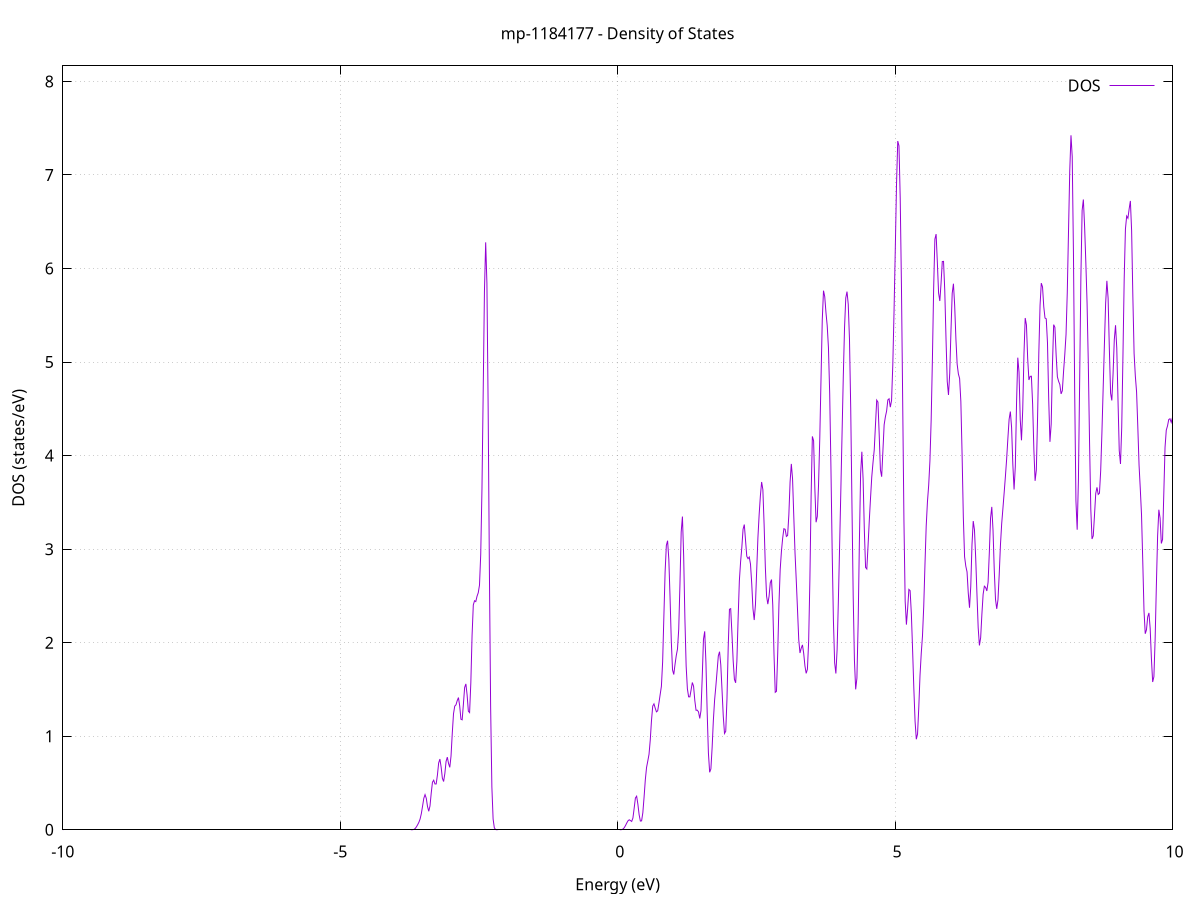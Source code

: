 set title 'mp-1184177 - Density of States'
set xlabel 'Energy (eV)'
set ylabel 'DOS (states/eV)'
set grid
set xrange [-10:10]
set yrange [0:8.166]
set xzeroaxis lt -1
set terminal png size 800,600
set output 'mp-1184177_dos_gnuplot.png'
plot '-' using 1:2 with lines title 'DOS'
-22.383500 0.000000
-22.361200 0.000000
-22.338900 0.000000
-22.316500 0.000000
-22.294200 0.000000
-22.271900 0.000000
-22.249600 0.000000
-22.227300 0.000000
-22.205000 0.000000
-22.182700 0.000000
-22.160400 0.000000
-22.138100 0.000000
-22.115800 0.000000
-22.093500 0.000000
-22.071200 0.000000
-22.048900 0.000000
-22.026600 0.000000
-22.004300 0.000000
-21.982000 0.000000
-21.959700 0.000000
-21.937400 0.000000
-21.915100 0.000000
-21.892800 0.000000
-21.870500 0.000000
-21.848200 0.000000
-21.825900 0.000000
-21.803600 0.000000
-21.781300 0.000000
-21.759000 0.000000
-21.736700 0.000000
-21.714400 0.000000
-21.692100 0.000000
-21.669800 0.000000
-21.647500 0.000000
-21.625200 0.000000
-21.602900 0.000000
-21.580600 0.000000
-21.558300 0.000000
-21.536000 0.000000
-21.513700 0.000000
-21.491400 0.000000
-21.469100 0.000000
-21.446800 0.000000
-21.424500 0.000000
-21.402200 0.000000
-21.379900 0.000000
-21.357600 0.000000
-21.335300 0.000000
-21.313000 0.000000
-21.290700 0.000000
-21.268300 0.000000
-21.246000 0.000000
-21.223700 0.000000
-21.201400 0.000000
-21.179100 0.000000
-21.156800 0.000000
-21.134500 0.000000
-21.112200 0.000000
-21.089900 0.000000
-21.067600 0.000000
-21.045300 0.000000
-21.023000 0.000000
-21.000700 0.000000
-20.978400 0.000000
-20.956100 0.000000
-20.933800 0.000000
-20.911500 0.000000
-20.889200 0.000000
-20.866900 0.000000
-20.844600 0.000000
-20.822300 0.000000
-20.800000 0.000000
-20.777700 0.000000
-20.755400 0.000000
-20.733100 0.000000
-20.710800 0.000000
-20.688500 0.000000
-20.666200 0.000000
-20.643900 0.000000
-20.621600 0.000000
-20.599300 0.000000
-20.577000 0.000000
-20.554700 0.000000
-20.532400 0.000000
-20.510100 0.000000
-20.487800 0.000100
-20.465500 0.001700
-20.443200 0.014000
-20.420900 0.079700
-20.398600 0.325300
-20.376300 0.971700
-20.354000 2.216900
-20.331700 4.122400
-20.309400 6.726500
-20.287100 10.071700
-20.264800 13.813900
-20.242400 17.086800
-20.220100 19.374200
-20.197800 21.514300
-20.175500 24.832500
-20.153200 28.879000
-20.130900 31.459500
-20.108600 31.246200
-20.086300 28.838000
-20.064000 25.612300
-20.041700 22.999200
-20.019400 22.138400
-19.997100 23.204100
-19.974800 25.480800
-19.952500 28.004500
-19.930200 29.801000
-19.907900 30.438900
-19.885600 30.576100
-19.863300 30.859300
-19.841000 30.660100
-19.818700 29.170700
-19.796400 27.025200
-19.774100 25.680900
-19.751800 25.906000
-19.729500 27.445600
-19.707200 29.236500
-19.684900 29.510500
-19.662600 26.687700
-19.640300 20.757700
-19.618000 13.442600
-19.595700 6.998400
-19.573400 2.819100
-19.551100 0.848500
-19.528800 0.185800
-19.506500 0.029000
-19.484200 0.003200
-19.461900 0.000200
-19.439600 0.000000
-19.417300 0.000000
-19.395000 0.000000
-19.372700 0.000000
-19.350400 0.000000
-19.328100 0.000000
-19.305800 0.000000
-19.283500 0.000000
-19.261200 0.000000
-19.238900 0.000000
-19.216500 0.000000
-19.194200 0.000000
-19.171900 0.000000
-19.149600 0.000000
-19.127300 0.000000
-19.105000 0.000000
-19.082700 0.000000
-19.060400 0.000000
-19.038100 0.000000
-19.015800 0.000000
-18.993500 0.000000
-18.971200 0.000000
-18.948900 0.000000
-18.926600 0.000000
-18.904300 0.000000
-18.882000 0.000000
-18.859700 0.000000
-18.837400 0.000000
-18.815100 0.000000
-18.792800 0.000000
-18.770500 0.000000
-18.748200 0.000000
-18.725900 0.000000
-18.703600 0.000000
-18.681300 0.000000
-18.659000 0.000000
-18.636700 0.000000
-18.614400 0.000000
-18.592100 0.000000
-18.569800 0.000000
-18.547500 0.000000
-18.525200 0.000000
-18.502900 0.000000
-18.480600 0.000000
-18.458300 0.000000
-18.436000 0.000000
-18.413700 0.000000
-18.391400 0.000000
-18.369100 0.000000
-18.346800 0.000000
-18.324500 0.000000
-18.302200 0.000000
-18.279900 0.000000
-18.257600 0.000000
-18.235300 0.000000
-18.213000 0.000000
-18.190600 0.000000
-18.168300 0.000000
-18.146000 0.000000
-18.123700 0.000000
-18.101400 0.000000
-18.079100 0.000000
-18.056800 0.000000
-18.034500 0.000000
-18.012200 0.000000
-17.989900 0.000000
-17.967600 0.000000
-17.945300 0.000000
-17.923000 0.000000
-17.900700 0.000000
-17.878400 0.000000
-17.856100 0.000000
-17.833800 0.000000
-17.811500 0.000000
-17.789200 0.000000
-17.766900 0.000000
-17.744600 0.000000
-17.722300 0.000000
-17.700000 0.000000
-17.677700 0.000000
-17.655400 0.000000
-17.633100 0.000000
-17.610800 0.000000
-17.588500 0.000000
-17.566200 0.000000
-17.543900 0.000000
-17.521600 0.000000
-17.499300 0.000000
-17.477000 0.000000
-17.454700 0.000000
-17.432400 0.000000
-17.410100 0.000000
-17.387800 0.000000
-17.365500 0.000000
-17.343200 0.000000
-17.320900 0.000000
-17.298600 0.000000
-17.276300 0.000000
-17.254000 0.000000
-17.231700 0.000000
-17.209400 0.000000
-17.187100 0.000000
-17.164700 0.000000
-17.142400 0.000000
-17.120100 0.000000
-17.097800 0.000000
-17.075500 0.000000
-17.053200 0.000000
-17.030900 0.000000
-17.008600 0.000000
-16.986300 0.000000
-16.964000 0.000000
-16.941700 0.000000
-16.919400 0.000000
-16.897100 0.000000
-16.874800 0.000000
-16.852500 0.000000
-16.830200 0.000000
-16.807900 0.000000
-16.785600 0.000000
-16.763300 0.000000
-16.741000 0.000000
-16.718700 0.000000
-16.696400 0.000000
-16.674100 0.000000
-16.651800 0.000000
-16.629500 0.000000
-16.607200 0.000000
-16.584900 0.000000
-16.562600 0.000000
-16.540300 0.000000
-16.518000 0.000000
-16.495700 0.000000
-16.473400 0.000000
-16.451100 0.000000
-16.428800 0.000000
-16.406500 0.000600
-16.384200 0.009800
-16.361900 0.114600
-16.339600 0.914200
-16.317300 4.995300
-16.295000 18.738400
-16.272700 48.408800
-16.250400 86.446000
-16.228100 107.161900
-16.205800 92.643300
-16.183500 56.109900
-16.161200 23.898800
-16.138900 7.175200
-16.116500 1.518800
-16.094200 0.226200
-16.071900 0.023600
-16.049600 0.001700
-16.027300 0.000100
-16.005000 0.000000
-15.982700 0.000000
-15.960400 0.000000
-15.938100 0.000000
-15.915800 0.000000
-15.893500 0.000000
-15.871200 0.000000
-15.848900 0.000000
-15.826600 0.000000
-15.804300 0.000000
-15.782000 0.000000
-15.759700 0.000000
-15.737400 0.000000
-15.715100 0.000000
-15.692800 0.000000
-15.670500 0.000000
-15.648200 0.000000
-15.625900 0.000000
-15.603600 0.000000
-15.581300 0.000000
-15.559000 0.000000
-15.536700 0.000000
-15.514400 0.000000
-15.492100 0.000000
-15.469800 0.000000
-15.447500 0.000000
-15.425200 0.000000
-15.402900 0.000000
-15.380600 0.000000
-15.358300 0.000000
-15.336000 0.000000
-15.313700 0.000000
-15.291400 0.000000
-15.269100 0.000000
-15.246800 0.000000
-15.224500 0.000000
-15.202200 0.000000
-15.179900 0.000000
-15.157600 0.000000
-15.135300 0.000000
-15.113000 0.000000
-15.090600 0.000000
-15.068300 0.000000
-15.046000 0.000000
-15.023700 0.000000
-15.001400 0.000000
-14.979100 0.000000
-14.956800 0.000000
-14.934500 0.000000
-14.912200 0.000000
-14.889900 0.000000
-14.867600 0.000000
-14.845300 0.000000
-14.823000 0.000000
-14.800700 0.000000
-14.778400 0.000000
-14.756100 0.000000
-14.733800 0.000000
-14.711500 0.000000
-14.689200 0.000000
-14.666900 0.000000
-14.644600 0.000000
-14.622300 0.000000
-14.600000 0.000000
-14.577700 0.000000
-14.555400 0.000000
-14.533100 0.000000
-14.510800 0.000000
-14.488500 0.000000
-14.466200 0.000000
-14.443900 0.000000
-14.421600 0.000000
-14.399300 0.000000
-14.377000 0.000000
-14.354700 0.000000
-14.332400 0.000000
-14.310100 0.000000
-14.287800 0.000000
-14.265500 0.000000
-14.243200 0.000000
-14.220900 0.000000
-14.198600 0.000000
-14.176300 0.000000
-14.154000 0.000000
-14.131700 0.000000
-14.109400 0.000000
-14.087100 0.000000
-14.064700 0.000000
-14.042400 0.000000
-14.020100 0.000000
-13.997800 0.000000
-13.975500 0.000000
-13.953200 0.000000
-13.930900 0.000000
-13.908600 0.000000
-13.886300 0.000000
-13.864000 0.000000
-13.841700 0.000000
-13.819400 0.000000
-13.797100 0.000000
-13.774800 0.000000
-13.752500 0.000000
-13.730200 0.000000
-13.707900 0.000000
-13.685600 0.000000
-13.663300 0.000000
-13.641000 0.000000
-13.618700 0.000000
-13.596400 0.000000
-13.574100 0.000000
-13.551800 0.000000
-13.529500 0.000000
-13.507200 0.000000
-13.484900 0.000000
-13.462600 0.000000
-13.440300 0.000000
-13.418000 0.000000
-13.395700 0.000000
-13.373400 0.000000
-13.351100 0.000000
-13.328800 0.000000
-13.306500 0.000000
-13.284200 0.000000
-13.261900 0.000000
-13.239600 0.000000
-13.217300 0.000000
-13.195000 0.000000
-13.172700 0.000000
-13.150400 0.000000
-13.128100 0.000000
-13.105800 0.000000
-13.083500 0.000000
-13.061200 0.000000
-13.038800 0.000000
-13.016500 0.000000
-12.994200 0.000000
-12.971900 0.000000
-12.949600 0.000000
-12.927300 0.000000
-12.905000 0.000000
-12.882700 0.000000
-12.860400 0.000000
-12.838100 0.000000
-12.815800 0.000000
-12.793500 0.000000
-12.771200 0.000000
-12.748900 0.000000
-12.726600 0.000000
-12.704300 0.000000
-12.682000 0.000000
-12.659700 0.000000
-12.637400 0.000000
-12.615100 0.000000
-12.592800 0.000000
-12.570500 0.000000
-12.548200 0.000000
-12.525900 0.000000
-12.503600 0.000000
-12.481300 0.000000
-12.459000 0.000000
-12.436700 0.000000
-12.414400 0.000000
-12.392100 0.000000
-12.369800 0.000000
-12.347500 0.000000
-12.325200 0.000000
-12.302900 0.000000
-12.280600 0.000000
-12.258300 0.000000
-12.236000 0.000000
-12.213700 0.000000
-12.191400 0.000000
-12.169100 0.000000
-12.146800 0.000000
-12.124500 0.000000
-12.102200 0.000000
-12.079900 0.000000
-12.057600 0.000000
-12.035300 0.000000
-12.012900 0.000000
-11.990600 0.000000
-11.968300 0.000000
-11.946000 0.000000
-11.923700 0.000000
-11.901400 0.000000
-11.879100 0.000000
-11.856800 0.000000
-11.834500 0.000000
-11.812200 0.000000
-11.789900 0.000000
-11.767600 0.000000
-11.745300 0.000000
-11.723000 0.000000
-11.700700 0.000000
-11.678400 0.000000
-11.656100 0.000000
-11.633800 0.000000
-11.611500 0.000000
-11.589200 0.000000
-11.566900 0.000000
-11.544600 0.000000
-11.522300 0.000000
-11.500000 0.000000
-11.477700 0.000000
-11.455400 0.000000
-11.433100 0.000000
-11.410800 0.000000
-11.388500 0.000000
-11.366200 0.000000
-11.343900 0.000000
-11.321600 0.000000
-11.299300 0.000000
-11.277000 0.000000
-11.254700 0.000000
-11.232400 0.000000
-11.210100 0.000000
-11.187800 0.000000
-11.165500 0.000000
-11.143200 0.000000
-11.120900 0.000000
-11.098600 0.000000
-11.076300 0.000000
-11.054000 0.000000
-11.031700 0.000000
-11.009400 0.000000
-10.987100 0.000000
-10.964700 0.000000
-10.942400 0.000000
-10.920100 0.000000
-10.897800 0.000000
-10.875500 0.000000
-10.853200 0.000000
-10.830900 0.000000
-10.808600 0.000000
-10.786300 0.000000
-10.764000 0.000000
-10.741700 0.000000
-10.719400 0.000000
-10.697100 0.000000
-10.674800 0.000000
-10.652500 0.000000
-10.630200 0.000000
-10.607900 0.000000
-10.585600 0.000000
-10.563300 0.000000
-10.541000 0.000000
-10.518700 0.000000
-10.496400 0.000000
-10.474100 0.000000
-10.451800 0.000000
-10.429500 0.000000
-10.407200 0.000000
-10.384900 0.000000
-10.362600 0.000000
-10.340300 0.000000
-10.318000 0.000000
-10.295700 0.000000
-10.273400 0.000000
-10.251100 0.000000
-10.228800 0.000000
-10.206500 0.000000
-10.184200 0.000000
-10.161900 0.000000
-10.139600 0.000000
-10.117300 0.000000
-10.095000 0.000000
-10.072700 0.000000
-10.050400 0.000000
-10.028100 0.000000
-10.005800 0.000000
-9.983500 0.000000
-9.961200 0.000000
-9.938800 0.000000
-9.916500 0.000000
-9.894200 0.000000
-9.871900 0.000000
-9.849600 0.000000
-9.827300 0.000000
-9.805000 0.000000
-9.782700 0.000000
-9.760400 0.000000
-9.738100 0.000000
-9.715800 0.000000
-9.693500 0.000000
-9.671200 0.000000
-9.648900 0.000000
-9.626600 0.000000
-9.604300 0.000000
-9.582000 0.000000
-9.559700 0.000000
-9.537400 0.000000
-9.515100 0.000000
-9.492800 0.000000
-9.470500 0.000000
-9.448200 0.000000
-9.425900 0.000000
-9.403600 0.000000
-9.381300 0.000000
-9.359000 0.000000
-9.336700 0.000000
-9.314400 0.000000
-9.292100 0.000000
-9.269800 0.000000
-9.247500 0.000000
-9.225200 0.000000
-9.202900 0.000000
-9.180600 0.000000
-9.158300 0.000000
-9.136000 0.000000
-9.113700 0.000000
-9.091400 0.000000
-9.069100 0.000000
-9.046800 0.000000
-9.024500 0.000000
-9.002200 0.000000
-8.979900 0.000000
-8.957600 0.000000
-8.935300 0.000000
-8.912900 0.000000
-8.890600 0.000000
-8.868300 0.000000
-8.846000 0.000000
-8.823700 0.000000
-8.801400 0.000000
-8.779100 0.000000
-8.756800 0.000000
-8.734500 0.000000
-8.712200 0.000000
-8.689900 0.000000
-8.667600 0.000000
-8.645300 0.000000
-8.623000 0.000000
-8.600700 0.000000
-8.578400 0.000000
-8.556100 0.000000
-8.533800 0.000000
-8.511500 0.000000
-8.489200 0.000000
-8.466900 0.000000
-8.444600 0.000000
-8.422300 0.000000
-8.400000 0.000000
-8.377700 0.000000
-8.355400 0.000000
-8.333100 0.000000
-8.310800 0.000000
-8.288500 0.000000
-8.266200 0.000000
-8.243900 0.000000
-8.221600 0.000000
-8.199300 0.000000
-8.177000 0.000000
-8.154700 0.000000
-8.132400 0.000000
-8.110100 0.000000
-8.087800 0.000000
-8.065500 0.000000
-8.043200 0.000000
-8.020900 0.000000
-7.998600 0.000000
-7.976300 0.000000
-7.954000 0.000000
-7.931700 0.000000
-7.909400 0.000000
-7.887000 0.000000
-7.864700 0.000000
-7.842400 0.000000
-7.820100 0.000000
-7.797800 0.000000
-7.775500 0.000000
-7.753200 0.000000
-7.730900 0.000000
-7.708600 0.000000
-7.686300 0.000000
-7.664000 0.000000
-7.641700 0.000000
-7.619400 0.000000
-7.597100 0.000000
-7.574800 0.000000
-7.552500 0.000000
-7.530200 0.000000
-7.507900 0.000000
-7.485600 0.000000
-7.463300 0.000000
-7.441000 0.000000
-7.418700 0.000000
-7.396400 0.000000
-7.374100 0.000000
-7.351800 0.000000
-7.329500 0.000000
-7.307200 0.000000
-7.284900 0.000000
-7.262600 0.000000
-7.240300 0.000000
-7.218000 0.000000
-7.195700 0.000000
-7.173400 0.000000
-7.151100 0.000000
-7.128800 0.000000
-7.106500 0.000000
-7.084200 0.000000
-7.061900 0.000000
-7.039600 0.000000
-7.017300 0.000000
-6.995000 0.000000
-6.972700 0.000000
-6.950400 0.000000
-6.928100 0.000000
-6.905800 0.000000
-6.883500 0.000000
-6.861200 0.000000
-6.838800 0.000000
-6.816500 0.000000
-6.794200 0.000000
-6.771900 0.000000
-6.749600 0.000000
-6.727300 0.000000
-6.705000 0.000000
-6.682700 0.000000
-6.660400 0.000000
-6.638100 0.000000
-6.615800 0.000000
-6.593500 0.000000
-6.571200 0.000000
-6.548900 0.000000
-6.526600 0.000000
-6.504300 0.000000
-6.482000 0.000000
-6.459700 0.000000
-6.437400 0.000000
-6.415100 0.000000
-6.392800 0.000000
-6.370500 0.000000
-6.348200 0.000000
-6.325900 0.000000
-6.303600 0.000000
-6.281300 0.000000
-6.259000 0.000000
-6.236700 0.000000
-6.214400 0.000000
-6.192100 0.000000
-6.169800 0.000000
-6.147500 0.000000
-6.125200 0.000000
-6.102900 0.000000
-6.080600 0.000000
-6.058300 0.000000
-6.036000 0.000000
-6.013700 0.000000
-5.991400 0.000000
-5.969100 0.000000
-5.946800 0.000000
-5.924500 0.000000
-5.902200 0.000000
-5.879900 0.000000
-5.857600 0.000000
-5.835300 0.000000
-5.812900 0.000000
-5.790600 0.000000
-5.768300 0.000000
-5.746000 0.000000
-5.723700 0.000000
-5.701400 0.000000
-5.679100 0.000000
-5.656800 0.000000
-5.634500 0.000000
-5.612200 0.000000
-5.589900 0.000000
-5.567600 0.000000
-5.545300 0.000000
-5.523000 0.000000
-5.500700 0.000000
-5.478400 0.000000
-5.456100 0.000000
-5.433800 0.000000
-5.411500 0.000000
-5.389200 0.000000
-5.366900 0.000000
-5.344600 0.000000
-5.322300 0.000000
-5.300000 0.000000
-5.277700 0.000000
-5.255400 0.000000
-5.233100 0.000000
-5.210800 0.000000
-5.188500 0.000000
-5.166200 0.000000
-5.143900 0.000000
-5.121600 0.000000
-5.099300 0.000000
-5.077000 0.000000
-5.054700 0.000000
-5.032400 0.000000
-5.010100 0.000000
-4.987800 0.000000
-4.965500 0.000000
-4.943200 0.000000
-4.920900 0.000000
-4.898600 0.000000
-4.876300 0.000000
-4.854000 0.000000
-4.831700 0.000000
-4.809400 0.000000
-4.787000 0.000000
-4.764700 0.000000
-4.742400 0.000000
-4.720100 0.000000
-4.697800 0.000000
-4.675500 0.000000
-4.653200 0.000000
-4.630900 0.000000
-4.608600 0.000000
-4.586300 0.000000
-4.564000 0.000000
-4.541700 0.000000
-4.519400 0.000000
-4.497100 0.000000
-4.474800 0.000000
-4.452500 0.000000
-4.430200 0.000000
-4.407900 0.000000
-4.385600 0.000000
-4.363300 0.000000
-4.341000 0.000000
-4.318700 0.000000
-4.296400 0.000000
-4.274100 0.000000
-4.251800 0.000000
-4.229500 0.000000
-4.207200 0.000000
-4.184900 0.000000
-4.162600 0.000000
-4.140300 0.000000
-4.118000 0.000000
-4.095700 0.000000
-4.073400 0.000000
-4.051100 0.000000
-4.028800 0.000000
-4.006500 0.000000
-3.984200 0.000000
-3.961900 0.000000
-3.939600 0.000000
-3.917300 0.000000
-3.895000 0.000000
-3.872700 0.000000
-3.850400 0.000000
-3.828100 0.000000
-3.805800 0.000000
-3.783500 0.000000
-3.761100 0.000000
-3.738800 0.000000
-3.716500 0.000100
-3.694200 0.000800
-3.671900 0.004000
-3.649600 0.013100
-3.627300 0.030600
-3.605000 0.053500
-3.582700 0.079400
-3.560400 0.115200
-3.538100 0.172400
-3.515800 0.253000
-3.493500 0.336500
-3.471200 0.375800
-3.448900 0.336300
-3.426600 0.248000
-3.404300 0.198000
-3.382000 0.254500
-3.359700 0.392600
-3.337400 0.509200
-3.315100 0.530000
-3.292800 0.489700
-3.270500 0.489600
-3.248200 0.584700
-3.225900 0.714100
-3.203600 0.756000
-3.181300 0.670800
-3.159000 0.551300
-3.136700 0.515800
-3.114400 0.600400
-3.092100 0.730600
-3.069800 0.776400
-3.047500 0.708700
-3.025200 0.667200
-3.002900 0.787900
-2.980600 1.030800
-2.958300 1.239800
-2.936000 1.321900
-2.913700 1.335600
-2.891400 1.380400
-2.869100 1.413200
-2.846800 1.324600
-2.824500 1.181600
-2.802200 1.175300
-2.779900 1.342800
-2.757600 1.521300
-2.735200 1.559300
-2.712900 1.441100
-2.690600 1.267600
-2.668300 1.252700
-2.646000 1.571500
-2.623700 2.076700
-2.601400 2.403600
-2.579100 2.448100
-2.556800 2.439600
-2.534500 2.495800
-2.512200 2.534000
-2.489900 2.614800
-2.467600 2.945300
-2.445300 3.645800
-2.423000 4.685900
-2.400700 5.756300
-2.378400 6.279400
-2.356100 5.841400
-2.333800 4.508400
-2.311500 2.783000
-2.289200 1.316000
-2.266900 0.459200
-2.244600 0.115100
-2.222300 0.020400
-2.200000 0.002500
-2.177700 0.000200
-2.155400 0.000000
-2.133100 0.000000
-2.110800 0.000000
-2.088500 0.000000
-2.066200 0.000000
-2.043900 0.000000
-2.021600 0.000000
-1.999300 0.000000
-1.977000 0.000000
-1.954700 0.000000
-1.932400 0.000000
-1.910100 0.000000
-1.887800 0.000000
-1.865500 0.000000
-1.843200 0.000000
-1.820900 0.000000
-1.798600 0.000000
-1.776300 0.000000
-1.754000 0.000000
-1.731700 0.000000
-1.709400 0.000000
-1.687000 0.000000
-1.664700 0.000000
-1.642400 0.000000
-1.620100 0.000000
-1.597800 0.000000
-1.575500 0.000000
-1.553200 0.000000
-1.530900 0.000000
-1.508600 0.000000
-1.486300 0.000000
-1.464000 0.000000
-1.441700 0.000000
-1.419400 0.000000
-1.397100 0.000000
-1.374800 0.000000
-1.352500 0.000000
-1.330200 0.000000
-1.307900 0.000000
-1.285600 0.000000
-1.263300 0.000000
-1.241000 0.000000
-1.218700 0.000000
-1.196400 0.000000
-1.174100 0.000000
-1.151800 0.000000
-1.129500 0.000000
-1.107200 0.000000
-1.084900 0.000000
-1.062600 0.000000
-1.040300 0.000000
-1.018000 0.000000
-0.995700 0.000000
-0.973400 0.000000
-0.951100 0.000000
-0.928800 0.000000
-0.906500 0.000000
-0.884200 0.000000
-0.861900 0.000000
-0.839600 0.000000
-0.817300 0.000000
-0.795000 0.000000
-0.772700 0.000000
-0.750400 0.000000
-0.728100 0.000000
-0.705800 0.000000
-0.683500 0.000000
-0.661100 0.000000
-0.638800 0.000000
-0.616500 0.000000
-0.594200 0.000000
-0.571900 0.000000
-0.549600 0.000000
-0.527300 0.000000
-0.505000 0.000000
-0.482700 0.000000
-0.460400 0.000000
-0.438100 0.000000
-0.415800 0.000000
-0.393500 0.000000
-0.371200 0.000000
-0.348900 0.000000
-0.326600 0.000000
-0.304300 0.000000
-0.282000 0.000000
-0.259700 0.000000
-0.237400 0.000000
-0.215100 0.000000
-0.192800 0.000000
-0.170500 0.000000
-0.148200 0.000000
-0.125900 0.000000
-0.103600 0.000000
-0.081300 0.000000
-0.059000 0.000000
-0.036700 0.000000
-0.014400 0.000000
0.007900 0.000000
0.030200 0.000000
0.052500 0.000400
0.074800 0.002000
0.097100 0.008100
0.119400 0.022400
0.141700 0.045400
0.164000 0.072100
0.186300 0.095700
0.208600 0.106800
0.230900 0.098300
0.253200 0.089200
0.275500 0.126200
0.297800 0.230200
0.320100 0.340100
0.342400 0.358900
0.364800 0.273000
0.387100 0.161500
0.409400 0.093400
0.431700 0.095300
0.454000 0.182600
0.476300 0.347900
0.498600 0.532800
0.520900 0.665900
0.543200 0.734700
0.565500 0.806700
0.587800 0.958500
0.610100 1.170400
0.632400 1.322600
0.654700 1.346000
0.677000 1.300200
0.699300 1.260700
0.721600 1.271600
0.743900 1.354500
0.766200 1.445100
0.788500 1.533800
0.810800 1.794300
0.833100 2.278000
0.855400 2.756900
0.877700 3.039500
0.900000 3.090300
0.922300 2.892500
0.944600 2.482700
0.966900 2.018200
0.989200 1.708700
1.011500 1.659800
1.033800 1.766600
1.056100 1.860700
1.078400 1.931700
1.100700 2.142400
1.123000 2.624800
1.145300 3.183900
1.167600 3.348000
1.189900 2.926000
1.212200 2.256800
1.234500 1.751800
1.256800 1.507900
1.279100 1.421300
1.301400 1.420600
1.323700 1.494900
1.346000 1.574400
1.368300 1.534300
1.390700 1.382000
1.413000 1.277300
1.435300 1.278700
1.457600 1.260000
1.479900 1.190100
1.502200 1.273700
1.524500 1.632100
1.546800 2.035800
1.569100 2.121200
1.591400 1.785000
1.613700 1.254600
1.636000 0.819400
1.658300 0.614600
1.680600 0.650800
1.702900 0.879300
1.725200 1.171000
1.747500 1.387800
1.769800 1.532900
1.792100 1.695400
1.814400 1.858600
1.836700 1.903700
1.859000 1.762800
1.881300 1.492800
1.903600 1.215100
1.925900 1.029700
1.948200 1.053300
1.970500 1.400900
1.992800 1.957800
2.015100 2.357300
2.037400 2.363900
2.059700 2.100400
2.082000 1.808800
2.104300 1.608200
2.126600 1.570900
2.148900 1.802500
2.171200 2.256200
2.193500 2.660200
2.215800 2.863300
2.238100 3.018500
2.260400 3.212800
2.282700 3.262800
2.305000 3.093600
2.327300 2.923300
2.349600 2.898300
2.371900 2.915600
2.394200 2.840100
2.416600 2.630200
2.438900 2.364000
2.461200 2.242400
2.483500 2.406200
2.505800 2.768200
2.528100 3.121900
2.550400 3.369900
2.572700 3.571000
2.595000 3.717900
2.617300 3.635800
2.639600 3.265100
2.661900 2.808300
2.684200 2.498000
2.706500 2.412100
2.728800 2.495900
2.751100 2.641400
2.773400 2.674800
2.795700 2.401600
2.818000 1.878700
2.840300 1.469400
2.862600 1.480200
2.884900 1.886800
2.907200 2.409400
2.929500 2.781600
2.951800 2.976600
2.974100 3.117000
2.996400 3.218300
3.018700 3.212200
3.041000 3.135700
3.063300 3.146000
3.085600 3.368400
3.107900 3.717600
3.130200 3.910800
3.152500 3.751100
3.174800 3.345800
3.197100 2.956000
3.219400 2.664200
3.241700 2.351800
3.264000 2.030900
3.286300 1.889800
3.308600 1.941300
3.330900 1.976200
3.353200 1.885300
3.375500 1.751900
3.397800 1.672100
3.420100 1.715500
3.442400 2.012800
3.464800 2.678100
3.487100 3.571400
3.509400 4.205000
3.531700 4.158600
3.554000 3.648600
3.576300 3.287500
3.598600 3.349600
3.620900 3.693200
3.643200 4.189700
3.665500 4.824500
3.687800 5.449700
3.710100 5.762900
3.732400 5.699200
3.754700 5.527300
3.777000 5.387800
3.799300 5.153000
3.821600 4.666500
3.843900 3.884000
3.866200 2.986900
3.888500 2.245100
3.910800 1.786000
3.933100 1.670600
3.955400 1.927100
3.977700 2.436800
4.000000 3.022400
4.022300 3.618900
4.044600 4.236500
4.066900 4.847700
4.089200 5.368000
4.111500 5.685300
4.133800 5.752700
4.156100 5.616700
4.178400 5.243100
4.200700 4.503700
4.223000 3.476800
4.245300 2.493700
4.267600 1.810600
4.289900 1.501000
4.312200 1.621200
4.334500 2.208100
4.356800 3.077300
4.379100 3.807300
4.401400 4.041300
4.423700 3.749900
4.446000 3.205200
4.468300 2.804300
4.490700 2.788000
4.513000 3.036200
4.535300 3.304700
4.557600 3.544400
4.579900 3.772600
4.602200 3.924300
4.624500 4.061400
4.646800 4.327600
4.669100 4.592800
4.691400 4.571600
4.713700 4.228900
4.736000 3.847400
4.758300 3.774200
4.780600 4.047300
4.802900 4.329000
4.825200 4.414400
4.847500 4.475800
4.869800 4.595300
4.892100 4.607500
4.914400 4.517800
4.936700 4.589700
4.959000 4.970300
4.981300 5.539400
5.003600 6.196000
5.025900 6.894000
5.048200 7.362500
5.070500 7.310900
5.092800 6.752200
5.115100 5.807500
5.137400 4.570500
5.159700 3.308800
5.182000 2.444200
5.204300 2.193000
5.226600 2.364400
5.248900 2.569600
5.271200 2.556600
5.293500 2.308900
5.315800 1.924900
5.338100 1.511900
5.360400 1.160300
5.382700 0.967800
5.405000 1.023300
5.427300 1.308800
5.449600 1.651100
5.471900 1.886000
5.494200 2.073200
5.516600 2.387800
5.538900 2.835700
5.561200 3.247600
5.583500 3.506000
5.605800 3.682600
5.628100 3.942200
5.650400 4.378100
5.672700 5.022100
5.695000 5.778100
5.717300 6.313000
5.739600 6.367800
5.761900 6.065200
5.784200 5.737700
5.806500 5.652700
5.828800 5.842800
5.851100 6.074500
5.873400 6.076100
5.895700 5.763600
5.918000 5.250200
5.940300 4.792700
5.962600 4.648100
5.984900 4.876500
6.007200 5.328200
6.029500 5.734300
6.051800 5.837500
6.074100 5.605400
6.096400 5.247200
6.118700 4.977900
6.141000 4.873200
6.163300 4.823900
6.185600 4.577600
6.207900 4.011300
6.230200 3.342600
6.252500 2.919700
6.274800 2.818000
6.297100 2.756600
6.319400 2.529100
6.341700 2.373500
6.364000 2.599800
6.386300 3.048100
6.408600 3.300000
6.430900 3.206600
6.453200 2.903700
6.475500 2.523700
6.497800 2.161500
6.520100 1.970500
6.542500 2.053500
6.564800 2.305400
6.587100 2.517600
6.609400 2.603900
6.631700 2.591300
6.654000 2.552900
6.676300 2.645900
6.698600 2.961700
6.720900 3.331700
6.743200 3.451700
6.765500 3.199100
6.787800 2.774400
6.810100 2.462300
6.832400 2.361700
6.854700 2.459400
6.877000 2.728600
6.899300 3.045400
6.921600 3.273500
6.943900 3.435800
6.966200 3.603900
6.988500 3.776300
7.010800 3.963400
7.033100 4.182600
7.055400 4.388000
7.077700 4.470800
7.100000 4.300100
7.122300 3.907800
7.144600 3.637600
7.166900 3.881400
7.189200 4.557500
7.211500 5.046800
7.233800 4.892800
7.256100 4.383500
7.278400 4.163200
7.300700 4.490900
7.323000 5.083100
7.345300 5.470600
7.367600 5.397600
7.389900 5.037400
7.412200 4.808500
7.434500 4.846700
7.456800 4.848500
7.479100 4.551900
7.501400 4.066000
7.523700 3.730000
7.546000 3.844900
7.568300 4.406400
7.590700 5.095000
7.613000 5.606800
7.635300 5.843600
7.657600 5.802300
7.679900 5.591200
7.702200 5.470500
7.724500 5.462700
7.746800 5.207100
7.769100 4.598900
7.791400 4.146700
7.813700 4.337300
7.836000 4.960700
7.858300 5.399700
7.880600 5.371000
7.902900 5.074500
7.925200 4.842300
7.947500 4.793900
7.969800 4.759300
7.992100 4.659500
8.014400 4.693400
8.036700 4.898100
8.059000 5.082800
8.081300 5.295000
8.103600 5.743800
8.125900 6.398400
8.148200 7.042900
8.170500 7.423700
8.192800 7.196000
8.215100 6.154100
8.237400 4.667900
8.259700 3.516300
8.282000 3.207400
8.304300 3.733000
8.326600 4.789600
8.348900 5.909900
8.371200 6.620700
8.393500 6.737300
8.415800 6.451300
8.438100 6.062600
8.460400 5.628000
8.482700 4.986200
8.505000 4.146500
8.527300 3.429700
8.549600 3.108500
8.571900 3.142300
8.594200 3.363100
8.616600 3.595200
8.638900 3.660600
8.661200 3.584800
8.683500 3.597700
8.705800 3.837900
8.728100 4.249000
8.750400 4.716100
8.772700 5.187600
8.795000 5.628600
8.817300 5.868400
8.839600 5.682700
8.861900 5.143400
8.884200 4.666500
8.906500 4.589400
8.928800 4.872500
8.951100 5.239200
8.973400 5.393600
8.995700 5.149000
9.018000 4.586800
9.040300 4.053400
9.062600 3.910400
9.084900 4.300500
9.107200 5.075500
9.129500 5.891900
9.151800 6.421700
9.174100 6.560700
9.196400 6.537000
9.218700 6.636400
9.241000 6.722300
9.263300 6.403300
9.285600 5.697600
9.307900 5.092000
9.330200 4.850800
9.352500 4.681600
9.374800 4.307600
9.397100 3.899700
9.419400 3.646100
9.441700 3.367100
9.464000 2.871600
9.486300 2.346800
9.508600 2.095700
9.530900 2.136900
9.553200 2.275500
9.575500 2.318100
9.597800 2.150900
9.620100 1.828300
9.642500 1.579800
9.664800 1.636000
9.687100 2.038100
9.709400 2.614800
9.731700 3.140200
9.754000 3.421300
9.776300 3.330800
9.798600 3.060800
9.820900 3.103200
9.843200 3.592900
9.865500 4.087400
9.887800 4.271900
9.910100 4.317000
9.932400 4.385600
9.954700 4.393900
9.977000 4.355000
9.999300 4.405600
10.021600 4.517600
10.043900 4.606300
10.066200 4.748400
10.088500 4.996800
10.110800 5.152800
10.133100 4.931600
10.155400 4.322800
10.177700 3.676400
10.200000 3.377200
10.222300 3.517900
10.244600 3.935700
10.266900 4.356300
10.289200 4.487900
10.311500 4.269100
10.333800 3.950700
10.356100 3.707600
10.378400 3.420900
10.400700 3.043000
10.423000 2.827500
10.445300 3.030500
10.467600 3.586300
10.489900 4.099700
10.512200 4.195600
10.534500 3.917200
10.556800 3.574500
10.579100 3.373600
10.601400 3.514900
10.623700 4.193500
10.646000 5.097300
10.668400 5.467900
10.690700 5.016200
10.713000 4.259600
10.735300 3.815300
10.757600 3.828700
10.779900 4.112000
10.802200 4.543100
10.824500 5.175100
10.846800 5.952000
10.869100 6.534400
10.891400 6.530600
10.913700 5.822200
10.936000 4.698700
10.958300 3.672700
10.980600 3.077200
11.002900 2.829600
11.025200 2.645800
11.047500 2.401500
11.069800 2.123100
11.092100 1.800700
11.114400 1.489600
11.136700 1.406400
11.159000 1.649100
11.181300 2.013300
11.203600 2.242800
11.225900 2.303500
11.248200 2.307300
11.270500 2.283300
11.292800 2.199900
11.315100 2.124600
11.337400 2.179100
11.359700 2.374500
11.382000 2.566100
11.404300 2.597700
11.426600 2.451600
11.448900 2.242600
11.471200 2.216200
11.493500 2.669800
11.515800 3.575600
11.538100 4.395900
11.560400 4.537800
11.582700 3.878000
11.605000 2.802100
11.627300 1.896700
11.649600 1.556700
11.671900 1.784800
11.694300 2.276400
11.716600 2.639600
11.738900 2.718600
11.761200 2.740900
11.783500 2.957000
11.805800 3.276600
11.828100 3.383600
11.850400 3.056800
11.872700 2.402800
11.895000 1.806200
11.917300 1.590800
11.939600 1.787200
11.961900 2.189200
11.984200 2.575100
12.006500 2.886900
12.028800 3.148300
12.051100 3.263300
12.073400 3.138400
12.095700 2.961100
12.118000 2.968100
12.140300 3.058000
12.162600 3.014300
12.184900 2.824400
12.207200 2.572300
12.229500 2.334100
12.251800 2.209200
12.274100 2.259800
12.296400 2.422300
12.318700 2.545300
12.341000 2.546500
12.363300 2.473900
12.385600 2.422800
12.407900 2.474200
12.430200 2.583700
12.452500 2.569200
12.474800 2.441500
12.497100 2.534200
12.519400 3.052500
12.541700 3.689300
12.564000 3.934100
12.586300 3.682000
12.608600 3.271400
12.630900 3.023300
12.653200 2.980500
12.675500 2.982200
12.697800 2.878600
12.720100 2.678600
12.742500 2.523100
12.764800 2.568700
12.787100 2.807400
12.809400 2.984800
12.831700 2.877900
12.854000 2.646300
12.876300 2.657700
12.898600 2.948300
12.920900 3.143600
12.943200 2.998900
12.965500 2.711100
12.987800 2.565800
13.010100 2.549100
13.032400 2.469100
13.054700 2.284500
13.077000 2.114300
13.099300 2.039400
13.121600 2.089300
13.143900 2.310500
13.166200 2.738500
13.188500 3.347900
13.210800 3.981600
13.233100 4.394600
13.255400 4.489000
13.277700 4.420900
13.300000 4.417900
13.322300 4.564400
13.344600 4.710800
13.366900 4.556900
13.389200 4.006900
13.411500 3.392100
13.433800 3.118600
13.456100 3.289100
13.478400 3.735900
13.500700 4.078000
13.523000 3.926300
13.545300 3.382700
13.567600 3.003900
13.589900 3.083300
13.612200 3.364200
13.634500 3.535200
13.656800 3.605900
13.679100 3.666700
13.701400 3.662000
13.723700 3.578100
13.746000 3.528700
13.768400 3.601700
13.790700 3.750700
13.813000 3.756200
13.835300 3.406700
13.857600 2.810800
13.879900 2.388200
13.902200 2.514600
13.924500 3.174600
13.946800 3.923300
13.969100 4.258800
13.991400 4.116200
14.013700 3.851900
14.036000 3.684700
14.058300 3.468100
14.080600 3.093800
14.102900 2.770600
14.125200 2.786500
14.147500 3.206600
14.169800 3.856200
14.192100 4.463300
14.214400 4.743100
14.236700 4.478900
14.259000 3.695400
14.281300 2.738000
14.303600 2.088300
14.325900 2.037700
14.348200 2.443800
14.370500 2.892100
14.392800 3.170900
14.415100 3.336200
14.437400 3.430100
14.459700 3.516000
14.482000 3.675800
14.504300 3.743700
14.526600 3.517800
14.548900 3.177900
14.571200 2.999400
14.593500 2.969900
14.615800 2.984000
14.638100 3.048600
14.660400 3.187600
14.682700 3.297900
14.705000 3.223800
14.727300 3.019100
14.749600 2.896700
14.771900 2.883200
14.794300 2.785500
14.816600 2.460400
14.838900 2.011900
14.861200 1.752900
14.883500 1.918000
14.905800 2.377700
14.928100 2.726100
14.950400 2.747400
14.972700 2.653300
14.995000 2.721100
15.017300 2.953800
15.039600 3.223600
15.061900 3.385300
15.084200 3.223200
15.106500 2.694300
15.128800 2.176800
15.151100 2.174400
15.173400 2.771400
15.195700 3.507300
15.218000 3.819800
15.240300 3.550100
15.262600 3.001700
15.284900 2.600500
15.307200 2.569600
15.329500 2.882800
15.351800 3.372800
15.374100 3.830700
15.396400 4.102400
15.418700 4.180300
15.441000 4.192400
15.463300 4.185600
15.485600 4.012400
15.507900 3.637000
15.530200 3.366600
15.552500 3.496600
15.574800 3.906500
15.597100 4.272900
15.619400 4.457100
15.641700 4.476500
15.664000 4.324000
15.686300 3.994700
15.708600 3.610700
15.730900 3.325200
15.753200 3.108900
15.775500 2.866800
15.797800 2.687200
15.820200 2.773400
15.842500 3.218800
15.864800 3.932900
15.887100 4.754200
15.909400 5.495600
15.931700 5.840400
15.954000 5.544300
15.976300 4.801400
15.998600 4.044300
16.020900 3.492500
16.043200 3.142700
16.065500 2.958500
16.087800 2.940100
16.110100 3.122400
16.132400 3.477000
16.154700 3.839300
16.177000 4.088000
16.199300 4.274900
16.221600 4.378000
16.243900 4.231600
16.266200 3.866100
16.288500 3.535300
16.310800 3.421100
16.333100 3.571400
16.355400 3.926400
16.377700 4.304700
16.400000 4.510000
16.422300 4.434300
16.444600 4.090400
16.466900 3.626700
16.489200 3.218600
16.511500 2.883200
16.533800 2.517000
16.556100 2.140200
16.578400 1.920200
16.600700 1.897000
16.623000 1.871200
16.645300 1.702800
16.667600 1.566800
16.689900 1.743500
16.712200 2.255700
16.734500 2.829200
16.756800 3.170400
16.779100 3.180400
16.801400 2.974900
16.823700 2.846400
16.846100 3.076800
16.868400 3.691800
16.890700 4.477400
16.913000 5.153200
16.935300 5.457500
16.957600 5.199500
16.979900 4.402300
17.002200 3.417300
17.024500 2.708300
17.046800 2.419900
17.069100 2.330300
17.091400 2.277800
17.113700 2.364100
17.136000 2.676800
17.158300 3.083200
17.180600 3.383400
17.202900 3.578400
17.225200 3.832200
17.247500 4.057700
17.269800 3.845200
17.292100 3.046700
17.314400 2.112900
17.336700 1.642700
17.359000 1.785600
17.381300 2.178100
17.403600 2.407700
17.425900 2.445600
17.448200 2.494500
17.470500 2.581000
17.492800 2.611200
17.515100 2.628400
17.537400 2.692600
17.559700 2.699700
17.582000 2.514400
17.604300 2.162400
17.626600 1.838500
17.648900 1.784100
17.671200 2.135600
17.693500 2.862100
17.715800 3.814300
17.738100 4.671500
17.760400 4.954400
17.782700 4.537500
17.805000 3.948600
17.827300 3.723000
17.849600 3.802800
17.871900 3.847400
17.894300 3.740000
17.916600 3.544400
17.938900 3.293900
17.961200 3.044300
17.983500 2.894900
18.005800 2.885800
18.028100 3.028500
18.050400 3.316500
18.072700 3.607600
18.095000 3.702400
18.117300 3.569300
18.139600 3.361900
18.161900 3.287700
18.184200 3.407600
18.206500 3.550200
18.228800 3.601100
18.251100 3.642500
18.273400 3.683800
18.295700 3.623700
18.318000 3.441800
18.340300 3.153800
18.362600 2.769300
18.384900 2.490100
18.407200 2.691800
18.429500 3.465200
18.451800 4.361800
18.474100 4.802400
18.496400 4.595600
18.518700 4.034500
18.541000 3.654100
18.563300 3.752400
18.585600 4.085100
18.607900 4.235900
18.630200 4.145100
18.652500 3.997500
18.674800 3.816000
18.697100 3.559900
18.719400 3.411200
18.741700 3.592900
18.764000 4.041900
18.786300 4.469100
18.808600 4.744500
18.830900 4.962900
18.853200 5.056100
18.875500 4.845000
18.897800 4.413100
18.920200 3.992400
18.942500 3.764700
18.964800 3.834200
18.987100 4.076100
19.009400 4.158000
19.031700 3.852500
19.054000 3.274200
19.076300 2.814100
19.098600 2.788900
19.120900 3.114700
19.143200 3.431300
19.165500 3.558900
19.187800 3.632700
19.210100 3.790400
19.232400 3.974300
19.254700 4.024100
19.277000 3.781800
19.299300 3.242100
19.321600 2.700600
19.343900 2.543800
19.366200 2.840800
19.388500 3.257500
19.410800 3.401900
19.433100 3.199700
19.455400 2.913300
19.477700 2.872800
19.500000 3.177600
19.522300 3.616000
19.544600 3.836400
19.566900 3.570000
19.589200 2.858800
19.611500 2.071400
19.633800 1.533300
19.656100 1.252700
19.678400 1.081600
19.700700 0.993100
19.723000 1.103000
19.745300 1.412800
19.767600 1.681600
19.789900 1.703900
19.812200 1.548100
19.834500 1.393900
19.856800 1.316600
19.879100 1.299600
19.901400 1.319200
19.923700 1.343200
19.946100 1.270400
19.968400 1.003000
19.990700 0.611000
20.013000 0.276900
20.035300 0.098200
20.057600 0.051900
20.079900 0.085500
20.102200 0.153400
20.124500 0.209900
20.146800 0.237500
20.169100 0.253200
20.191400 0.251300
20.213700 0.202300
20.236000 0.119100
20.258300 0.049100
20.280600 0.013900
20.302900 0.002700
20.325200 0.000400
20.347500 0.000000
20.369800 0.000000
20.392100 0.000000
20.414400 0.000000
20.436700 0.000000
20.459000 0.000000
20.481300 0.000000
20.503600 0.000000
20.525900 0.000000
20.548200 0.000000
20.570500 0.000000
20.592800 0.000000
20.615100 0.000000
20.637400 0.000000
20.659700 0.000000
20.682000 0.000000
20.704300 0.000000
20.726600 0.000000
20.748900 0.000000
20.771200 0.000000
20.793500 0.000000
20.815800 0.000000
20.838100 0.000000
20.860400 0.000000
20.882700 0.000000
20.905000 0.000000
20.927300 0.000000
20.949600 0.000000
20.972000 0.000000
20.994300 0.000000
21.016600 0.000000
21.038900 0.000000
21.061200 0.000000
21.083500 0.000000
21.105800 0.000000
21.128100 0.000000
21.150400 0.000000
21.172700 0.000000
21.195000 0.000000
21.217300 0.000000
21.239600 0.000000
21.261900 0.000000
21.284200 0.000000
21.306500 0.000000
21.328800 0.000000
21.351100 0.000000
21.373400 0.000000
21.395700 0.000000
21.418000 0.000000
21.440300 0.000000
21.462600 0.000000
21.484900 0.000000
21.507200 0.000000
21.529500 0.000000
21.551800 0.000000
21.574100 0.000000
21.596400 0.000000
21.618700 0.000000
21.641000 0.000000
21.663300 0.000000
21.685600 0.000000
21.707900 0.000000
21.730200 0.000000
21.752500 0.000000
21.774800 0.000000
21.797100 0.000000
21.819400 0.000000
21.841700 0.000000
21.864000 0.000000
21.886300 0.000000
21.908600 0.000000
21.930900 0.000000
21.953200 0.000000
21.975500 0.000000
21.997800 0.000000
22.020200 0.000000
22.042500 0.000000
22.064800 0.000000
22.087100 0.000000
22.109400 0.000000
22.131700 0.000000
22.154000 0.000000
22.176300 0.000000
22.198600 0.000000
22.220900 0.000000
e
